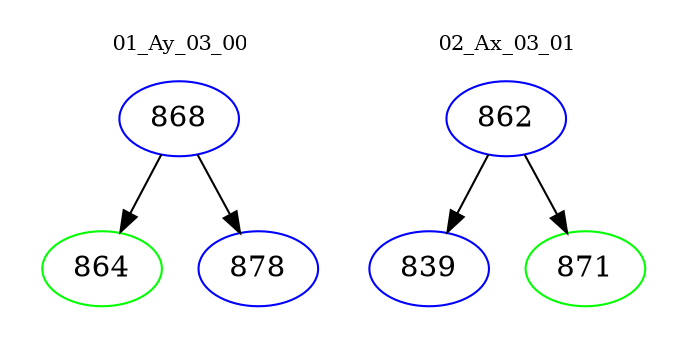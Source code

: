 digraph{
subgraph cluster_0 {
color = white
label = "01_Ay_03_00";
fontsize=10;
T0_868 [label="868", color="blue"]
T0_868 -> T0_864 [color="black"]
T0_864 [label="864", color="green"]
T0_868 -> T0_878 [color="black"]
T0_878 [label="878", color="blue"]
}
subgraph cluster_1 {
color = white
label = "02_Ax_03_01";
fontsize=10;
T1_862 [label="862", color="blue"]
T1_862 -> T1_839 [color="black"]
T1_839 [label="839", color="blue"]
T1_862 -> T1_871 [color="black"]
T1_871 [label="871", color="green"]
}
}
